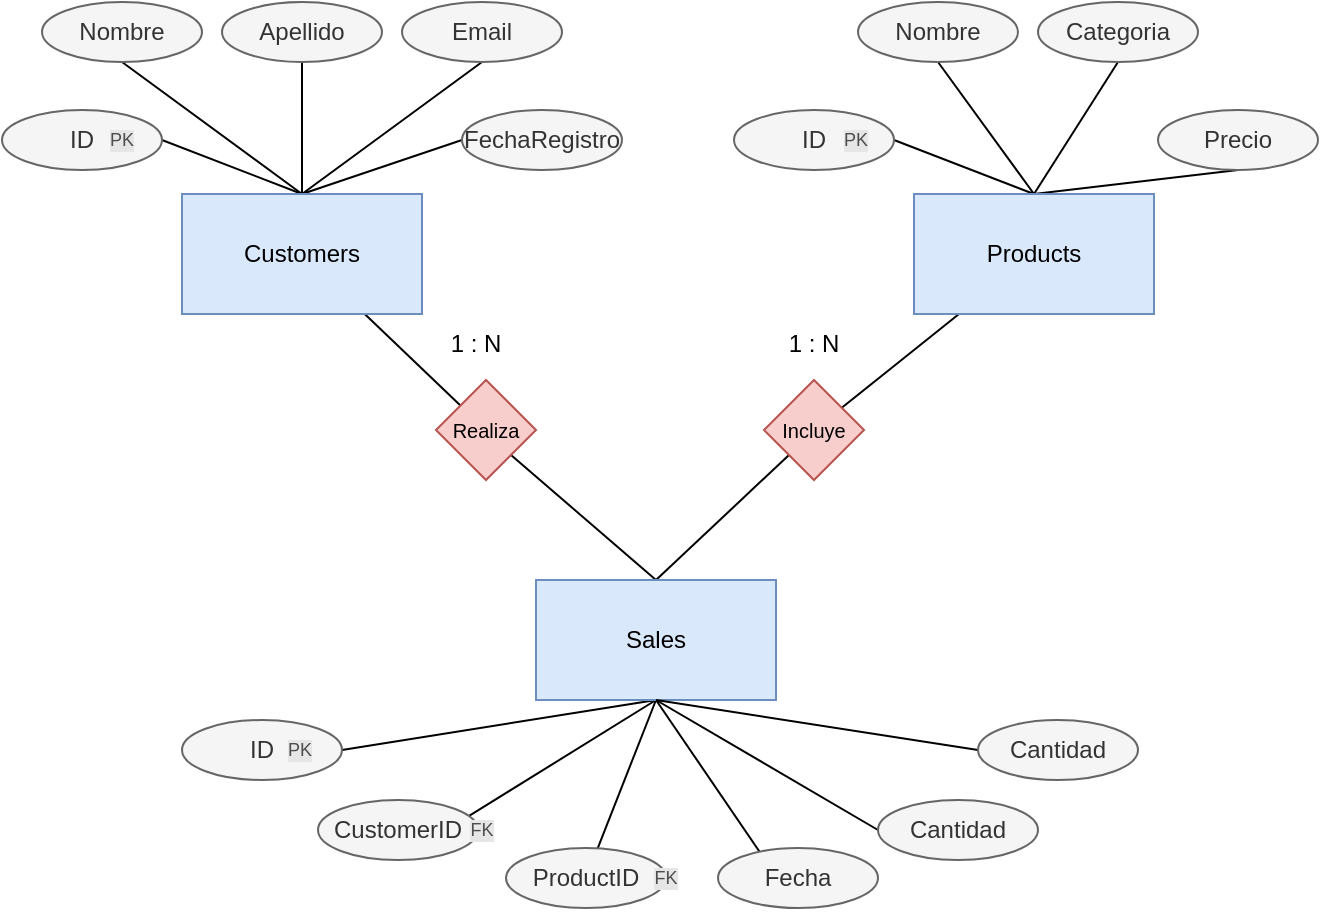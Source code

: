 <mxfile version="24.7.7">
  <diagram name="Página-1" id="TzViLdf6fYU-eYODVZld">
    <mxGraphModel dx="1050" dy="522" grid="1" gridSize="10" guides="1" tooltips="1" connect="1" arrows="1" fold="1" page="1" pageScale="1" pageWidth="827" pageHeight="600" math="0" shadow="0">
      <root>
        <mxCell id="0" />
        <mxCell id="1" parent="0" />
        <mxCell id="KoivlP7_lZetMorfPLyE-1" style="rounded=0;orthogonalLoop=1;jettySize=auto;html=1;exitX=0.5;exitY=0;exitDx=0;exitDy=0;entryX=0.5;entryY=1;entryDx=0;entryDy=0;endArrow=none;endFill=0;" parent="1" source="KoivlP7_lZetMorfPLyE-7" target="KoivlP7_lZetMorfPLyE-8" edge="1">
          <mxGeometry relative="1" as="geometry" />
        </mxCell>
        <mxCell id="KoivlP7_lZetMorfPLyE-2" style="rounded=0;orthogonalLoop=1;jettySize=auto;html=1;exitX=0.5;exitY=0;exitDx=0;exitDy=0;entryX=0.5;entryY=1;entryDx=0;entryDy=0;endArrow=none;endFill=0;" parent="1" source="KoivlP7_lZetMorfPLyE-7" target="KoivlP7_lZetMorfPLyE-9" edge="1">
          <mxGeometry relative="1" as="geometry" />
        </mxCell>
        <mxCell id="KoivlP7_lZetMorfPLyE-3" style="rounded=0;orthogonalLoop=1;jettySize=auto;html=1;exitX=0.5;exitY=0;exitDx=0;exitDy=0;entryX=0.5;entryY=1;entryDx=0;entryDy=0;endArrow=none;endFill=0;" parent="1" source="KoivlP7_lZetMorfPLyE-7" target="KoivlP7_lZetMorfPLyE-10" edge="1">
          <mxGeometry relative="1" as="geometry" />
        </mxCell>
        <mxCell id="KoivlP7_lZetMorfPLyE-4" style="rounded=0;orthogonalLoop=1;jettySize=auto;html=1;exitX=0.5;exitY=0;exitDx=0;exitDy=0;entryX=0;entryY=0.5;entryDx=0;entryDy=0;endArrow=none;endFill=0;" parent="1" source="KoivlP7_lZetMorfPLyE-7" target="KoivlP7_lZetMorfPLyE-12" edge="1">
          <mxGeometry relative="1" as="geometry" />
        </mxCell>
        <mxCell id="KoivlP7_lZetMorfPLyE-5" style="rounded=0;orthogonalLoop=1;jettySize=auto;html=1;exitX=0.5;exitY=0;exitDx=0;exitDy=0;entryX=1;entryY=0.5;entryDx=0;entryDy=0;endArrow=none;endFill=0;" parent="1" source="KoivlP7_lZetMorfPLyE-7" target="KoivlP7_lZetMorfPLyE-11" edge="1">
          <mxGeometry relative="1" as="geometry" />
        </mxCell>
        <mxCell id="KoivlP7_lZetMorfPLyE-6" value="" style="rounded=0;orthogonalLoop=1;jettySize=auto;html=1;endArrow=none;endFill=0;" parent="1" source="KoivlP7_lZetMorfPLyE-7" target="KoivlP7_lZetMorfPLyE-13" edge="1">
          <mxGeometry relative="1" as="geometry" />
        </mxCell>
        <mxCell id="KoivlP7_lZetMorfPLyE-7" value="Customers" style="rounded=0;whiteSpace=wrap;html=1;fillColor=#dae8fc;strokeColor=#6c8ebf;" parent="1" vertex="1">
          <mxGeometry x="172" y="171" width="120" height="60" as="geometry" />
        </mxCell>
        <mxCell id="KoivlP7_lZetMorfPLyE-8" value="Nombre" style="ellipse;whiteSpace=wrap;html=1;fillColor=#f5f5f5;fontColor=#333333;strokeColor=#666666;" parent="1" vertex="1">
          <mxGeometry x="102" y="75" width="80" height="30" as="geometry" />
        </mxCell>
        <mxCell id="KoivlP7_lZetMorfPLyE-9" value="Apellido" style="ellipse;whiteSpace=wrap;html=1;fillColor=#f5f5f5;fontColor=#333333;strokeColor=#666666;" parent="1" vertex="1">
          <mxGeometry x="192" y="75" width="80" height="30" as="geometry" />
        </mxCell>
        <mxCell id="KoivlP7_lZetMorfPLyE-10" value="Email" style="ellipse;whiteSpace=wrap;html=1;fillColor=#f5f5f5;fontColor=#333333;strokeColor=#666666;" parent="1" vertex="1">
          <mxGeometry x="282" y="75" width="80" height="30" as="geometry" />
        </mxCell>
        <mxCell id="KoivlP7_lZetMorfPLyE-11" value="ID" style="ellipse;whiteSpace=wrap;html=1;fillColor=#f5f5f5;fontColor=#333333;strokeColor=#666666;" parent="1" vertex="1">
          <mxGeometry x="82" y="129" width="80" height="30" as="geometry" />
        </mxCell>
        <mxCell id="KoivlP7_lZetMorfPLyE-12" value="FechaRegistro" style="ellipse;whiteSpace=wrap;html=1;fillColor=#f5f5f5;fontColor=#333333;strokeColor=#666666;" parent="1" vertex="1">
          <mxGeometry x="312" y="129" width="80" height="30" as="geometry" />
        </mxCell>
        <mxCell id="KoivlP7_lZetMorfPLyE-42" style="rounded=0;orthogonalLoop=1;jettySize=auto;html=1;exitX=1;exitY=1;exitDx=0;exitDy=0;entryX=0.5;entryY=0;entryDx=0;entryDy=0;endArrow=none;endFill=0;" parent="1" source="KoivlP7_lZetMorfPLyE-13" target="KoivlP7_lZetMorfPLyE-33" edge="1">
          <mxGeometry relative="1" as="geometry" />
        </mxCell>
        <mxCell id="KoivlP7_lZetMorfPLyE-13" value="Realiza" style="rhombus;whiteSpace=wrap;html=1;fillColor=#f8cecc;strokeColor=#b85450;fontSize=10;" parent="1" vertex="1">
          <mxGeometry x="299" y="264" width="50" height="50" as="geometry" />
        </mxCell>
        <mxCell id="KoivlP7_lZetMorfPLyE-14" style="rounded=0;orthogonalLoop=1;jettySize=auto;html=1;exitX=0.5;exitY=0;exitDx=0;exitDy=0;entryX=0.5;entryY=1;entryDx=0;entryDy=0;endArrow=none;endFill=0;" parent="1" source="KoivlP7_lZetMorfPLyE-20" target="KoivlP7_lZetMorfPLyE-21" edge="1">
          <mxGeometry relative="1" as="geometry" />
        </mxCell>
        <mxCell id="KoivlP7_lZetMorfPLyE-15" style="rounded=0;orthogonalLoop=1;jettySize=auto;html=1;exitX=0.5;exitY=0;exitDx=0;exitDy=0;entryX=0.5;entryY=1;entryDx=0;entryDy=0;endArrow=none;endFill=0;" parent="1" source="KoivlP7_lZetMorfPLyE-20" target="KoivlP7_lZetMorfPLyE-22" edge="1">
          <mxGeometry relative="1" as="geometry" />
        </mxCell>
        <mxCell id="KoivlP7_lZetMorfPLyE-16" style="rounded=0;orthogonalLoop=1;jettySize=auto;html=1;exitX=0.5;exitY=0;exitDx=0;exitDy=0;entryX=0.5;entryY=1;entryDx=0;entryDy=0;endArrow=none;endFill=0;" parent="1" source="KoivlP7_lZetMorfPLyE-20" target="KoivlP7_lZetMorfPLyE-23" edge="1">
          <mxGeometry relative="1" as="geometry" />
        </mxCell>
        <mxCell id="KoivlP7_lZetMorfPLyE-18" style="rounded=0;orthogonalLoop=1;jettySize=auto;html=1;exitX=0.5;exitY=0;exitDx=0;exitDy=0;entryX=1;entryY=0.5;entryDx=0;entryDy=0;endArrow=none;endFill=0;" parent="1" source="KoivlP7_lZetMorfPLyE-20" target="KoivlP7_lZetMorfPLyE-24" edge="1">
          <mxGeometry relative="1" as="geometry" />
        </mxCell>
        <mxCell id="KoivlP7_lZetMorfPLyE-19" value="" style="rounded=0;orthogonalLoop=1;jettySize=auto;html=1;endArrow=none;endFill=0;" parent="1" source="KoivlP7_lZetMorfPLyE-20" target="KoivlP7_lZetMorfPLyE-26" edge="1">
          <mxGeometry relative="1" as="geometry" />
        </mxCell>
        <mxCell id="KoivlP7_lZetMorfPLyE-20" value="Products" style="rounded=0;whiteSpace=wrap;html=1;fillColor=#dae8fc;strokeColor=#6c8ebf;" parent="1" vertex="1">
          <mxGeometry x="538" y="171" width="120" height="60" as="geometry" />
        </mxCell>
        <mxCell id="KoivlP7_lZetMorfPLyE-21" value="Nombre" style="ellipse;whiteSpace=wrap;html=1;fillColor=#f5f5f5;fontColor=#333333;strokeColor=#666666;" parent="1" vertex="1">
          <mxGeometry x="510" y="75" width="80" height="30" as="geometry" />
        </mxCell>
        <mxCell id="KoivlP7_lZetMorfPLyE-22" value="Categoria" style="ellipse;whiteSpace=wrap;html=1;fillColor=#f5f5f5;fontColor=#333333;strokeColor=#666666;" parent="1" vertex="1">
          <mxGeometry x="600" y="75" width="80" height="30" as="geometry" />
        </mxCell>
        <mxCell id="KoivlP7_lZetMorfPLyE-23" value="Precio" style="ellipse;whiteSpace=wrap;html=1;fillColor=#f5f5f5;fontColor=#333333;strokeColor=#666666;" parent="1" vertex="1">
          <mxGeometry x="660" y="129" width="80" height="30" as="geometry" />
        </mxCell>
        <mxCell id="KoivlP7_lZetMorfPLyE-24" value="ID" style="ellipse;whiteSpace=wrap;html=1;fillColor=#f5f5f5;fontColor=#333333;strokeColor=#666666;" parent="1" vertex="1">
          <mxGeometry x="448" y="129" width="80" height="30" as="geometry" />
        </mxCell>
        <mxCell id="KoivlP7_lZetMorfPLyE-44" style="rounded=0;orthogonalLoop=1;jettySize=auto;html=1;exitX=0;exitY=1;exitDx=0;exitDy=0;endArrow=none;endFill=0;entryX=0.5;entryY=0;entryDx=0;entryDy=0;" parent="1" source="KoivlP7_lZetMorfPLyE-26" target="KoivlP7_lZetMorfPLyE-33" edge="1">
          <mxGeometry relative="1" as="geometry" />
        </mxCell>
        <mxCell id="KoivlP7_lZetMorfPLyE-26" value="Incluye" style="rhombus;whiteSpace=wrap;html=1;fillColor=#f8cecc;strokeColor=#b85450;fontSize=10;" parent="1" vertex="1">
          <mxGeometry x="463" y="264" width="50" height="50" as="geometry" />
        </mxCell>
        <mxCell id="KoivlP7_lZetMorfPLyE-27" style="rounded=0;orthogonalLoop=1;jettySize=auto;html=1;exitX=0.5;exitY=1;exitDx=0;exitDy=0;entryX=0.5;entryY=1;entryDx=0;entryDy=0;endArrow=none;endFill=0;" parent="1" source="KoivlP7_lZetMorfPLyE-33" target="KoivlP7_lZetMorfPLyE-34" edge="1">
          <mxGeometry relative="1" as="geometry">
            <mxPoint x="409" y="594" as="sourcePoint" />
          </mxGeometry>
        </mxCell>
        <mxCell id="KoivlP7_lZetMorfPLyE-28" style="rounded=0;orthogonalLoop=1;jettySize=auto;html=1;endArrow=none;endFill=0;exitX=0.5;exitY=1;exitDx=0;exitDy=0;" parent="1" source="KoivlP7_lZetMorfPLyE-33" target="KoivlP7_lZetMorfPLyE-35" edge="1">
          <mxGeometry relative="1" as="geometry">
            <mxPoint x="409" y="594" as="sourcePoint" />
          </mxGeometry>
        </mxCell>
        <mxCell id="KoivlP7_lZetMorfPLyE-29" style="rounded=0;orthogonalLoop=1;jettySize=auto;html=1;exitX=0.5;exitY=1;exitDx=0;exitDy=0;entryX=0.5;entryY=1;entryDx=0;entryDy=0;endArrow=none;endFill=0;" parent="1" source="KoivlP7_lZetMorfPLyE-33" target="KoivlP7_lZetMorfPLyE-36" edge="1">
          <mxGeometry relative="1" as="geometry">
            <mxPoint x="409" y="594" as="sourcePoint" />
          </mxGeometry>
        </mxCell>
        <mxCell id="KoivlP7_lZetMorfPLyE-30" style="rounded=0;orthogonalLoop=1;jettySize=auto;html=1;exitX=0.5;exitY=1;exitDx=0;exitDy=0;entryX=0;entryY=0.5;entryDx=0;entryDy=0;endArrow=none;endFill=0;" parent="1" source="KoivlP7_lZetMorfPLyE-33" target="KoivlP7_lZetMorfPLyE-38" edge="1">
          <mxGeometry relative="1" as="geometry">
            <mxPoint x="409" y="594" as="sourcePoint" />
          </mxGeometry>
        </mxCell>
        <mxCell id="KoivlP7_lZetMorfPLyE-31" style="rounded=0;orthogonalLoop=1;jettySize=auto;html=1;exitX=0.5;exitY=1;exitDx=0;exitDy=0;entryX=1;entryY=0.5;entryDx=0;entryDy=0;endArrow=none;endFill=0;" parent="1" source="KoivlP7_lZetMorfPLyE-33" target="KoivlP7_lZetMorfPLyE-37" edge="1">
          <mxGeometry relative="1" as="geometry">
            <mxPoint x="409" y="594" as="sourcePoint" />
          </mxGeometry>
        </mxCell>
        <mxCell id="KoivlP7_lZetMorfPLyE-33" value="Sales" style="rounded=0;whiteSpace=wrap;html=1;fillColor=#dae8fc;strokeColor=#6c8ebf;" parent="1" vertex="1">
          <mxGeometry x="349" y="364" width="120" height="60" as="geometry" />
        </mxCell>
        <mxCell id="KoivlP7_lZetMorfPLyE-34" value="CustomerID" style="ellipse;whiteSpace=wrap;html=1;fillColor=#f5f5f5;fontColor=#333333;strokeColor=#666666;" parent="1" vertex="1">
          <mxGeometry x="240" y="474" width="80" height="30" as="geometry" />
        </mxCell>
        <mxCell id="KoivlP7_lZetMorfPLyE-35" value="ProductID" style="ellipse;whiteSpace=wrap;html=1;fillColor=#f5f5f5;fontColor=#333333;strokeColor=#666666;" parent="1" vertex="1">
          <mxGeometry x="334" y="498" width="80" height="30" as="geometry" />
        </mxCell>
        <mxCell id="KoivlP7_lZetMorfPLyE-36" value="Fecha" style="ellipse;whiteSpace=wrap;html=1;fillColor=#f5f5f5;fontColor=#333333;strokeColor=#666666;" parent="1" vertex="1">
          <mxGeometry x="440" y="498" width="80" height="30" as="geometry" />
        </mxCell>
        <mxCell id="KoivlP7_lZetMorfPLyE-37" value="ID" style="ellipse;whiteSpace=wrap;html=1;fillColor=#f5f5f5;fontColor=#333333;strokeColor=#666666;" parent="1" vertex="1">
          <mxGeometry x="172" y="434" width="80" height="30" as="geometry" />
        </mxCell>
        <mxCell id="KoivlP7_lZetMorfPLyE-38" value="Cantidad" style="ellipse;whiteSpace=wrap;html=1;fillColor=#f5f5f5;fontColor=#333333;strokeColor=#666666;" parent="1" vertex="1">
          <mxGeometry x="520" y="474" width="80" height="30" as="geometry" />
        </mxCell>
        <mxCell id="KoivlP7_lZetMorfPLyE-51" style="rounded=0;orthogonalLoop=1;jettySize=auto;html=1;exitX=0;exitY=0.5;exitDx=0;exitDy=0;entryX=0.5;entryY=1;entryDx=0;entryDy=0;endArrow=none;endFill=0;" parent="1" source="KoivlP7_lZetMorfPLyE-47" target="KoivlP7_lZetMorfPLyE-33" edge="1">
          <mxGeometry relative="1" as="geometry" />
        </mxCell>
        <mxCell id="KoivlP7_lZetMorfPLyE-47" value="Cantidad" style="ellipse;whiteSpace=wrap;html=1;fillColor=#f5f5f5;fontColor=#333333;strokeColor=#666666;" parent="1" vertex="1">
          <mxGeometry x="570" y="434" width="80" height="30" as="geometry" />
        </mxCell>
        <mxCell id="OCGoHCNHTljR4pMQ6RX4-1" value="1 : N" style="text;html=1;align=center;verticalAlign=middle;whiteSpace=wrap;rounded=0;" vertex="1" parent="1">
          <mxGeometry x="289" y="231" width="60" height="30" as="geometry" />
        </mxCell>
        <mxCell id="OCGoHCNHTljR4pMQ6RX4-2" value="1 : N" style="text;html=1;align=center;verticalAlign=middle;whiteSpace=wrap;rounded=0;" vertex="1" parent="1">
          <mxGeometry x="458" y="231" width="60" height="30" as="geometry" />
        </mxCell>
        <mxCell id="OCGoHCNHTljR4pMQ6RX4-4" value="PK" style="text;html=1;align=center;verticalAlign=middle;whiteSpace=wrap;rounded=0;fontSize=9;labelBackgroundColor=#E6E6E6;fontColor=#4D4D4D;" vertex="1" parent="1">
          <mxGeometry x="133" y="137" width="18" height="14" as="geometry" />
        </mxCell>
        <mxCell id="OCGoHCNHTljR4pMQ6RX4-5" value="PK" style="text;html=1;align=center;verticalAlign=middle;whiteSpace=wrap;rounded=0;fontSize=9;labelBackgroundColor=#E6E6E6;fontColor=#4D4D4D;" vertex="1" parent="1">
          <mxGeometry x="500" y="137" width="18" height="14" as="geometry" />
        </mxCell>
        <mxCell id="OCGoHCNHTljR4pMQ6RX4-6" value="PK" style="text;html=1;align=center;verticalAlign=middle;whiteSpace=wrap;rounded=0;fontSize=9;labelBackgroundColor=#E6E6E6;fontColor=#4D4D4D;" vertex="1" parent="1">
          <mxGeometry x="222" y="442" width="18" height="14" as="geometry" />
        </mxCell>
        <mxCell id="OCGoHCNHTljR4pMQ6RX4-7" value="FK" style="text;html=1;align=center;verticalAlign=middle;whiteSpace=wrap;rounded=0;fontSize=9;labelBackgroundColor=#E6E6E6;fontColor=#4D4D4D;" vertex="1" parent="1">
          <mxGeometry x="313" y="482" width="18" height="14" as="geometry" />
        </mxCell>
        <mxCell id="OCGoHCNHTljR4pMQ6RX4-8" value="FK" style="text;html=1;align=center;verticalAlign=middle;whiteSpace=wrap;rounded=0;fontSize=9;labelBackgroundColor=#E6E6E6;fontColor=#4D4D4D;" vertex="1" parent="1">
          <mxGeometry x="405" y="506" width="18" height="14" as="geometry" />
        </mxCell>
      </root>
    </mxGraphModel>
  </diagram>
</mxfile>
